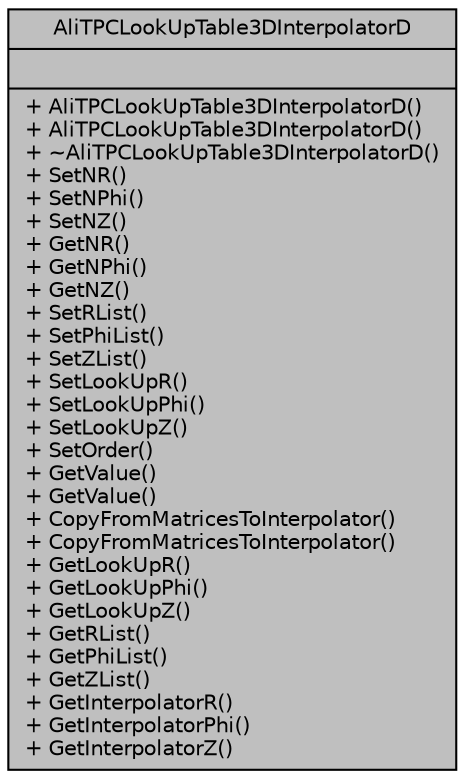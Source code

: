 digraph "AliTPCLookUpTable3DInterpolatorD"
{
 // INTERACTIVE_SVG=YES
  bgcolor="transparent";
  edge [fontname="Helvetica",fontsize="10",labelfontname="Helvetica",labelfontsize="10"];
  node [fontname="Helvetica",fontsize="10",shape=record];
  Node1 [label="{AliTPCLookUpTable3DInterpolatorD\n||+ AliTPCLookUpTable3DInterpolatorD()\l+ AliTPCLookUpTable3DInterpolatorD()\l+ ~AliTPCLookUpTable3DInterpolatorD()\l+ SetNR()\l+ SetNPhi()\l+ SetNZ()\l+ GetNR()\l+ GetNPhi()\l+ GetNZ()\l+ SetRList()\l+ SetPhiList()\l+ SetZList()\l+ SetLookUpR()\l+ SetLookUpPhi()\l+ SetLookUpZ()\l+ SetOrder()\l+ GetValue()\l+ GetValue()\l+ CopyFromMatricesToInterpolator()\l+ CopyFromMatricesToInterpolator()\l+ GetLookUpR()\l+ GetLookUpPhi()\l+ GetLookUpZ()\l+ GetRList()\l+ GetPhiList()\l+ GetZList()\l+ GetInterpolatorR()\l+ GetInterpolatorPhi()\l+ GetInterpolatorZ()\l}",height=0.2,width=0.4,color="black", fillcolor="grey75", style="filled", fontcolor="black"];
}

